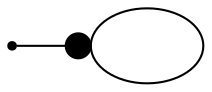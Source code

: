 digraph G {
  rankdir=LR;
  T [shape=point];
  H [label=""];
  T -> H [arrowsize=1.5,arrowhead=dot];
}
